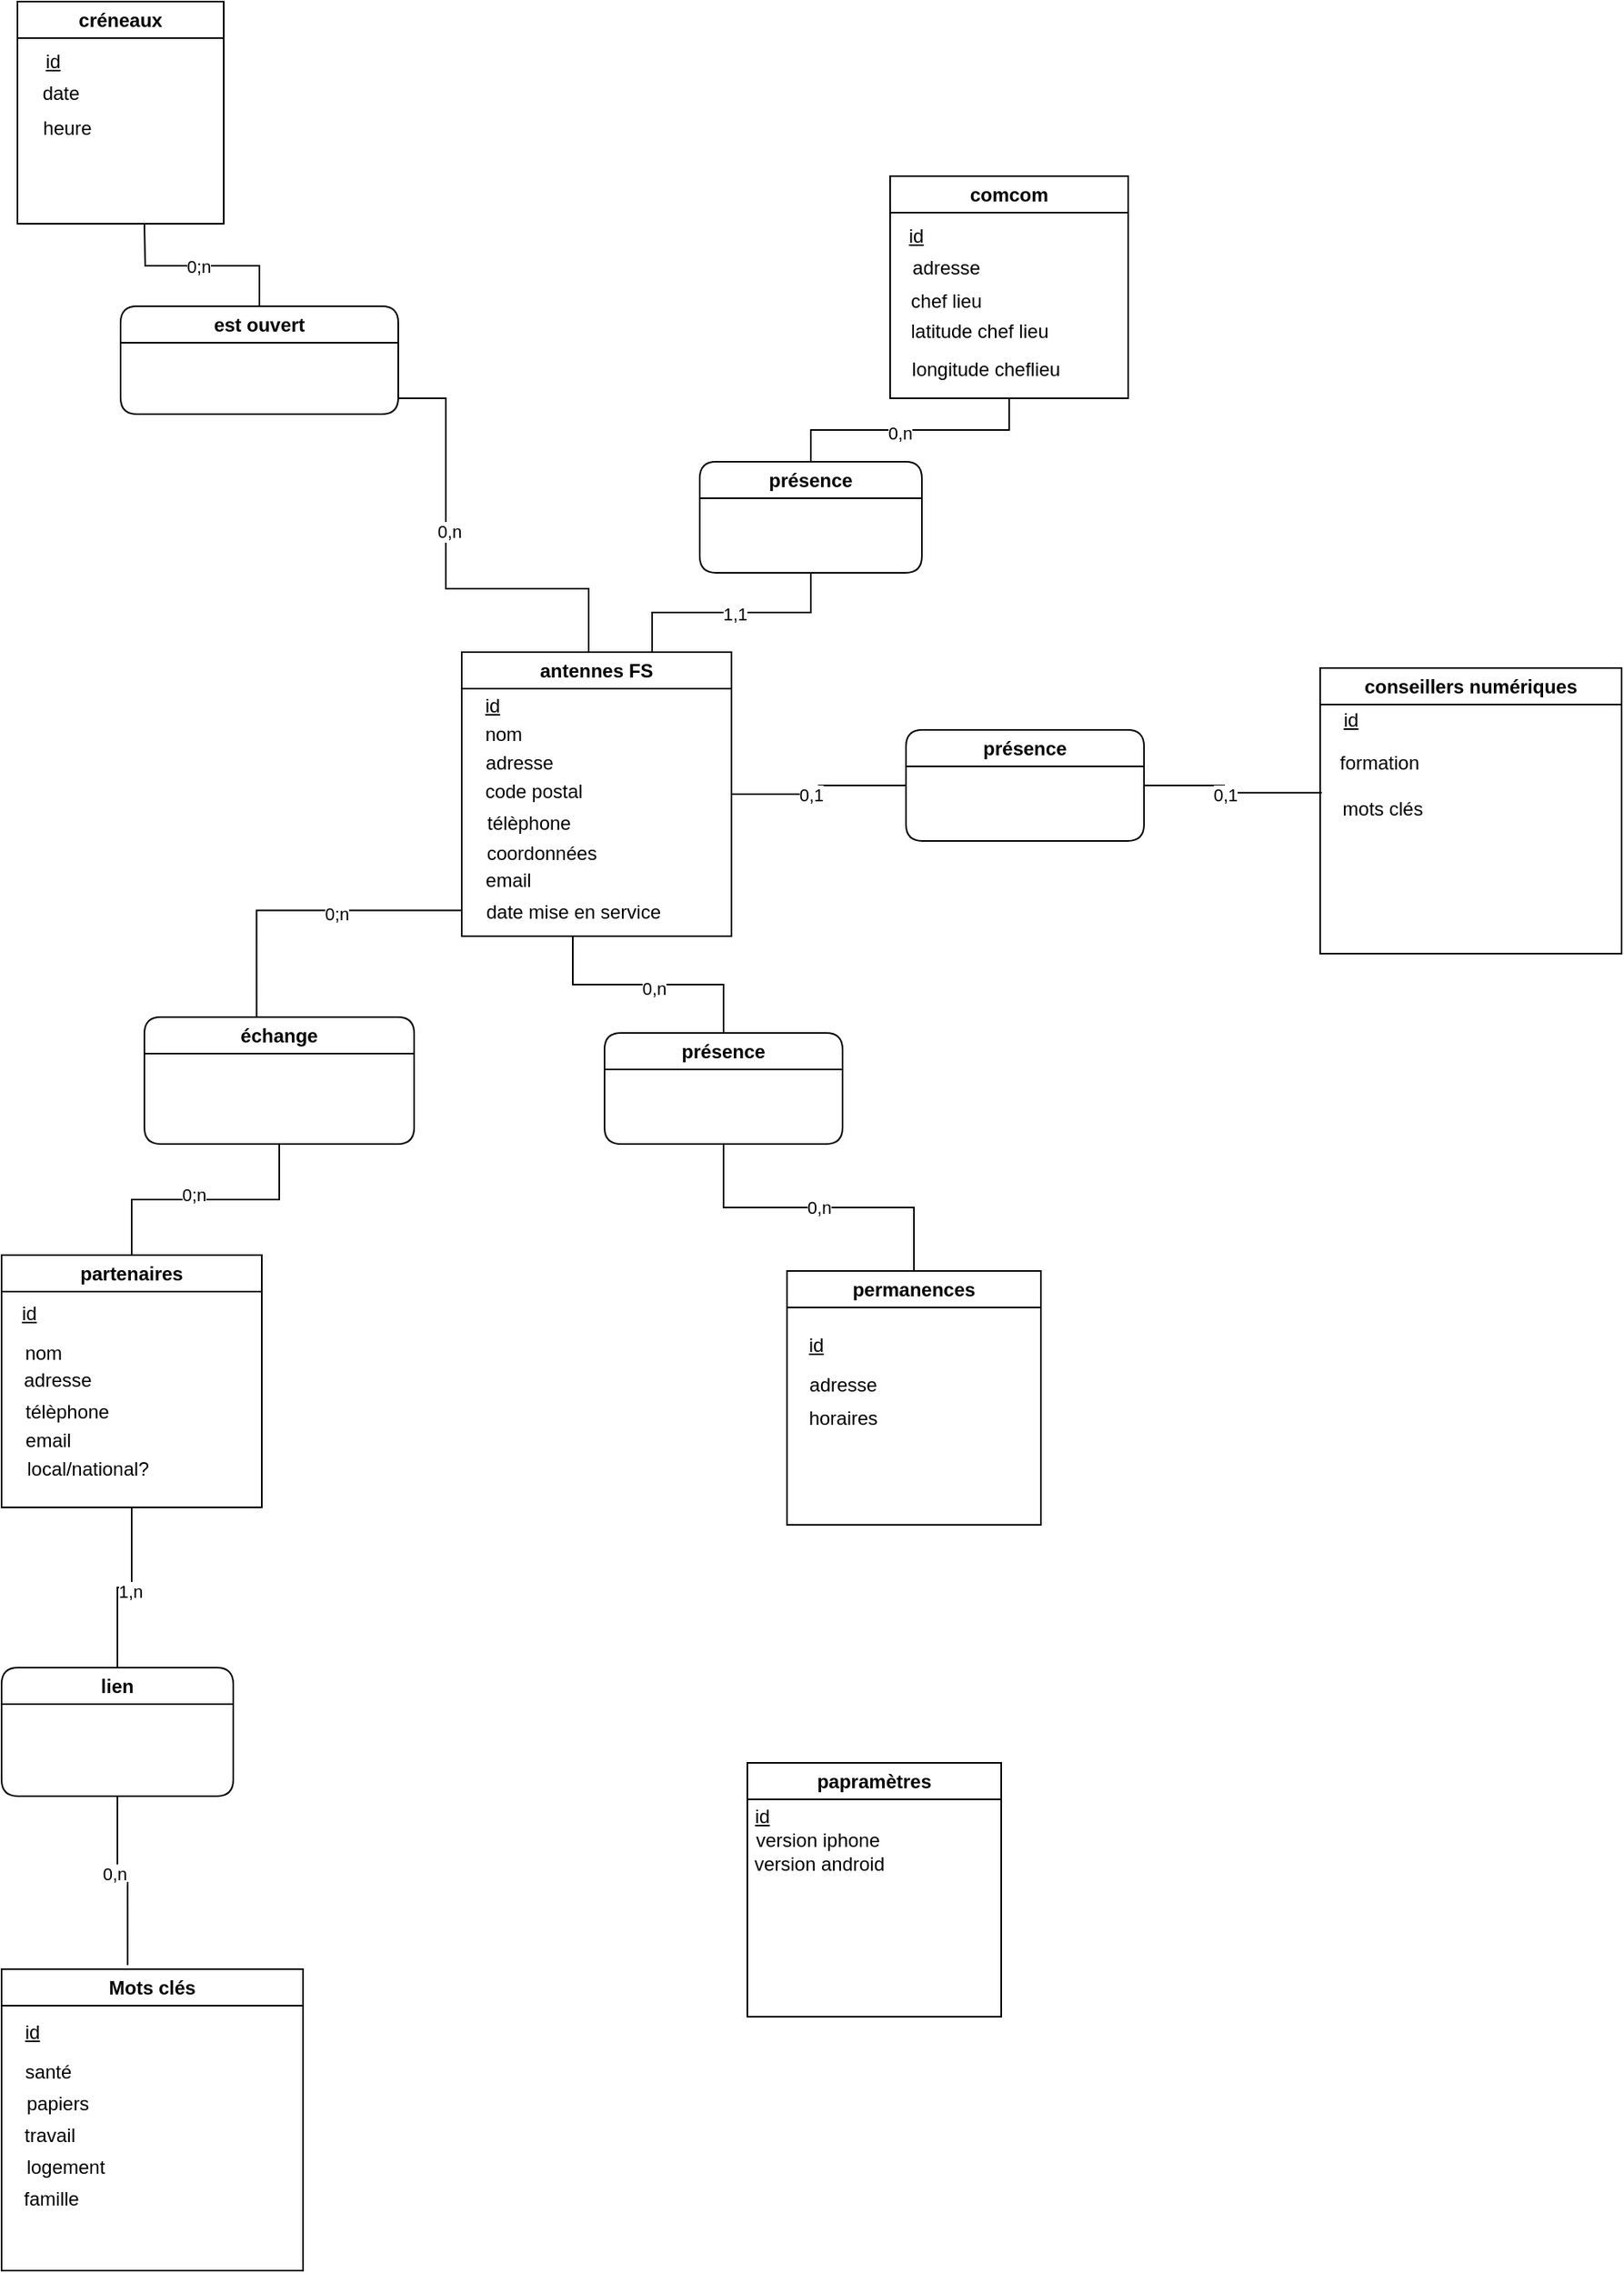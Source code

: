 <mxfile version="24.4.10" type="github">
  <diagram name="Page-1" id="6G8NZCXmRwC_mM4vFLaH">
    <mxGraphModel dx="1793" dy="908" grid="1" gridSize="10" guides="1" tooltips="1" connect="1" arrows="1" fold="1" page="1" pageScale="1" pageWidth="827" pageHeight="1169" math="0" shadow="0">
      <root>
        <mxCell id="0" />
        <mxCell id="1" parent="0" />
        <mxCell id="CCZGiX3UDJmoP6LNCa7g-67" style="edgeStyle=orthogonalEdgeStyle;rounded=0;orthogonalLoop=1;jettySize=auto;html=1;entryX=0;entryY=0.5;entryDx=0;entryDy=0;endArrow=none;endFill=0;" edge="1" parent="1" source="CCZGiX3UDJmoP6LNCa7g-1" target="CCZGiX3UDJmoP6LNCa7g-66">
          <mxGeometry relative="1" as="geometry" />
        </mxCell>
        <mxCell id="CCZGiX3UDJmoP6LNCa7g-78" value="0,1" style="edgeLabel;html=1;align=center;verticalAlign=middle;resizable=0;points=[];" vertex="1" connectable="0" parent="CCZGiX3UDJmoP6LNCa7g-67">
          <mxGeometry x="-0.135" relative="1" as="geometry">
            <mxPoint as="offset" />
          </mxGeometry>
        </mxCell>
        <mxCell id="CCZGiX3UDJmoP6LNCa7g-70" style="edgeStyle=orthogonalEdgeStyle;rounded=0;orthogonalLoop=1;jettySize=auto;html=1;entryX=0.25;entryY=1;entryDx=0;entryDy=0;endArrow=none;endFill=0;" edge="1" parent="1" source="CCZGiX3UDJmoP6LNCa7g-1" target="CCZGiX3UDJmoP6LNCa7g-69">
          <mxGeometry relative="1" as="geometry">
            <Array as="points">
              <mxPoint x="470" y="395" />
              <mxPoint x="570" y="395" />
              <mxPoint x="570" y="370" />
            </Array>
          </mxGeometry>
        </mxCell>
        <mxCell id="CCZGiX3UDJmoP6LNCa7g-74" value="1,1" style="edgeLabel;html=1;align=center;verticalAlign=middle;resizable=0;points=[];" vertex="1" connectable="0" parent="CCZGiX3UDJmoP6LNCa7g-70">
          <mxGeometry x="-0.174" y="-1" relative="1" as="geometry">
            <mxPoint as="offset" />
          </mxGeometry>
        </mxCell>
        <mxCell id="CCZGiX3UDJmoP6LNCa7g-1" value="antennes FS" style="swimlane;whiteSpace=wrap;html=1;" vertex="1" parent="1">
          <mxGeometry x="350" y="420" width="170" height="179" as="geometry" />
        </mxCell>
        <mxCell id="CCZGiX3UDJmoP6LNCa7g-2" value="nom" style="text;html=1;align=center;verticalAlign=middle;resizable=0;points=[];autosize=1;strokeColor=none;fillColor=none;" vertex="1" parent="CCZGiX3UDJmoP6LNCa7g-1">
          <mxGeometry x="1" y="37" width="50" height="30" as="geometry" />
        </mxCell>
        <mxCell id="CCZGiX3UDJmoP6LNCa7g-3" value="code postal" style="text;html=1;align=center;verticalAlign=middle;resizable=0;points=[];autosize=1;strokeColor=none;fillColor=none;" vertex="1" parent="CCZGiX3UDJmoP6LNCa7g-1">
          <mxGeometry y="73" width="90" height="30" as="geometry" />
        </mxCell>
        <mxCell id="CCZGiX3UDJmoP6LNCa7g-4" value="télèphone" style="text;html=1;align=center;verticalAlign=middle;resizable=0;points=[];autosize=1;strokeColor=none;fillColor=none;" vertex="1" parent="CCZGiX3UDJmoP6LNCa7g-1">
          <mxGeometry x="2" y="93" width="80" height="30" as="geometry" />
        </mxCell>
        <mxCell id="CCZGiX3UDJmoP6LNCa7g-5" value="coordonnées" style="text;html=1;align=center;verticalAlign=middle;resizable=0;points=[];autosize=1;strokeColor=none;fillColor=none;" vertex="1" parent="CCZGiX3UDJmoP6LNCa7g-1">
          <mxGeometry y="112" width="100" height="30" as="geometry" />
        </mxCell>
        <mxCell id="CCZGiX3UDJmoP6LNCa7g-30" value="date mise en service" style="text;html=1;align=center;verticalAlign=middle;resizable=0;points=[];autosize=1;strokeColor=none;fillColor=none;" vertex="1" parent="CCZGiX3UDJmoP6LNCa7g-1">
          <mxGeometry y="149" width="140" height="30" as="geometry" />
        </mxCell>
        <mxCell id="CCZGiX3UDJmoP6LNCa7g-85" style="edgeStyle=orthogonalEdgeStyle;rounded=0;orthogonalLoop=1;jettySize=auto;html=1;entryX=0.5;entryY=0;entryDx=0;entryDy=0;endArrow=none;endFill=0;" edge="1" parent="1" source="CCZGiX3UDJmoP6LNCa7g-6" target="CCZGiX3UDJmoP6LNCa7g-84">
          <mxGeometry relative="1" as="geometry" />
        </mxCell>
        <mxCell id="CCZGiX3UDJmoP6LNCa7g-87" value="1,n" style="edgeLabel;html=1;align=center;verticalAlign=middle;resizable=0;points=[];" vertex="1" connectable="0" parent="CCZGiX3UDJmoP6LNCa7g-85">
          <mxGeometry x="-0.055" y="2" relative="1" as="geometry">
            <mxPoint as="offset" />
          </mxGeometry>
        </mxCell>
        <mxCell id="CCZGiX3UDJmoP6LNCa7g-6" value="partenaires " style="swimlane;whiteSpace=wrap;html=1;" vertex="1" parent="1">
          <mxGeometry x="60" y="800" width="164" height="159" as="geometry" />
        </mxCell>
        <mxCell id="CCZGiX3UDJmoP6LNCa7g-7" value="&lt;u&gt;id&lt;/u&gt;" style="text;html=1;align=center;verticalAlign=middle;resizable=0;points=[];autosize=1;strokeColor=none;fillColor=none;" vertex="1" parent="CCZGiX3UDJmoP6LNCa7g-6">
          <mxGeometry x="2" y="22" width="30" height="30" as="geometry" />
        </mxCell>
        <mxCell id="CCZGiX3UDJmoP6LNCa7g-8" value="email" style="text;html=1;align=center;verticalAlign=middle;resizable=0;points=[];autosize=1;strokeColor=none;fillColor=none;" vertex="1" parent="CCZGiX3UDJmoP6LNCa7g-6">
          <mxGeometry x="4" y="101.5" width="50" height="30" as="geometry" />
        </mxCell>
        <mxCell id="CCZGiX3UDJmoP6LNCa7g-9" value="télèphone" style="text;html=1;align=center;verticalAlign=middle;resizable=0;points=[];autosize=1;strokeColor=none;fillColor=none;" vertex="1" parent="CCZGiX3UDJmoP6LNCa7g-6">
          <mxGeometry x="1" y="83.5" width="80" height="30" as="geometry" />
        </mxCell>
        <mxCell id="CCZGiX3UDJmoP6LNCa7g-10" value="adresse" style="text;html=1;align=center;verticalAlign=middle;resizable=0;points=[];autosize=1;strokeColor=none;fillColor=none;" vertex="1" parent="CCZGiX3UDJmoP6LNCa7g-6">
          <mxGeometry y="63.5" width="70" height="30" as="geometry" />
        </mxCell>
        <mxCell id="CCZGiX3UDJmoP6LNCa7g-11" value="nom" style="text;html=1;align=center;verticalAlign=middle;resizable=0;points=[];autosize=1;strokeColor=none;fillColor=none;" vertex="1" parent="CCZGiX3UDJmoP6LNCa7g-6">
          <mxGeometry x="1" y="46.5" width="50" height="30" as="geometry" />
        </mxCell>
        <mxCell id="CCZGiX3UDJmoP6LNCa7g-26" value="local/national?" style="text;html=1;align=center;verticalAlign=middle;resizable=0;points=[];autosize=1;strokeColor=none;fillColor=none;" vertex="1" parent="CCZGiX3UDJmoP6LNCa7g-6">
          <mxGeometry x="4" y="120" width="100" height="30" as="geometry" />
        </mxCell>
        <mxCell id="CCZGiX3UDJmoP6LNCa7g-12" value="créneaux" style="swimlane;whiteSpace=wrap;html=1;startSize=23;" vertex="1" parent="1">
          <mxGeometry x="70" y="10" width="130" height="140" as="geometry" />
        </mxCell>
        <mxCell id="CCZGiX3UDJmoP6LNCa7g-13" value="date" style="text;html=1;align=center;verticalAlign=middle;resizable=0;points=[];autosize=1;strokeColor=none;fillColor=none;" vertex="1" parent="CCZGiX3UDJmoP6LNCa7g-12">
          <mxGeometry x="2" y="43" width="50" height="30" as="geometry" />
        </mxCell>
        <mxCell id="CCZGiX3UDJmoP6LNCa7g-14" value="&lt;u&gt;id&lt;/u&gt;" style="text;html=1;align=center;verticalAlign=middle;resizable=0;points=[];autosize=1;strokeColor=none;fillColor=none;" vertex="1" parent="CCZGiX3UDJmoP6LNCa7g-12">
          <mxGeometry x="7" y="23" width="30" height="30" as="geometry" />
        </mxCell>
        <mxCell id="CCZGiX3UDJmoP6LNCa7g-15" value="heure" style="text;html=1;align=center;verticalAlign=middle;resizable=0;points=[];autosize=1;strokeColor=none;fillColor=none;" vertex="1" parent="1">
          <mxGeometry x="71" y="75" width="60" height="30" as="geometry" />
        </mxCell>
        <mxCell id="CCZGiX3UDJmoP6LNCa7g-16" value="adresse" style="text;html=1;align=center;verticalAlign=middle;resizable=0;points=[];autosize=1;strokeColor=none;fillColor=none;" vertex="1" parent="1">
          <mxGeometry x="351" y="475" width="70" height="30" as="geometry" />
        </mxCell>
        <mxCell id="CCZGiX3UDJmoP6LNCa7g-17" value="&lt;u&gt;id&lt;/u&gt;" style="text;html=1;align=center;verticalAlign=middle;resizable=0;points=[];autosize=1;strokeColor=none;fillColor=none;" vertex="1" parent="1">
          <mxGeometry x="354" y="439" width="30" height="30" as="geometry" />
        </mxCell>
        <mxCell id="CCZGiX3UDJmoP6LNCa7g-18" value="email" style="text;html=1;align=center;verticalAlign=middle;resizable=0;points=[];autosize=1;strokeColor=none;fillColor=none;" vertex="1" parent="1">
          <mxGeometry x="354" y="549" width="50" height="30" as="geometry" />
        </mxCell>
        <mxCell id="CCZGiX3UDJmoP6LNCa7g-19" value="Z" style="edgeStyle=orthogonalEdgeStyle;rounded=0;orthogonalLoop=1;jettySize=auto;html=1;endArrow=none;endFill=0;" edge="1" parent="1" source="CCZGiX3UDJmoP6LNCa7g-20">
          <mxGeometry relative="1" as="geometry">
            <mxPoint x="150" y="150" as="targetPoint" />
          </mxGeometry>
        </mxCell>
        <mxCell id="CCZGiX3UDJmoP6LNCa7g-34" value="0;n" style="edgeLabel;html=1;align=center;verticalAlign=middle;resizable=0;points=[];" vertex="1" connectable="0" parent="CCZGiX3UDJmoP6LNCa7g-19">
          <mxGeometry x="0.03" relative="1" as="geometry">
            <mxPoint as="offset" />
          </mxGeometry>
        </mxCell>
        <mxCell id="CCZGiX3UDJmoP6LNCa7g-20" value="est ouvert" style="swimlane;whiteSpace=wrap;html=1;rounded=1;" vertex="1" parent="1">
          <mxGeometry x="135" y="202" width="175" height="68" as="geometry" />
        </mxCell>
        <mxCell id="CCZGiX3UDJmoP6LNCa7g-21" style="edgeStyle=orthogonalEdgeStyle;rounded=0;orthogonalLoop=1;jettySize=auto;html=1;endArrow=none;endFill=0;exitX=1;exitY=0.75;exitDx=0;exitDy=0;" edge="1" parent="1" source="CCZGiX3UDJmoP6LNCa7g-20" target="CCZGiX3UDJmoP6LNCa7g-1">
          <mxGeometry relative="1" as="geometry">
            <mxPoint x="190" y="260" as="sourcePoint" />
            <mxPoint x="360.0" y="428.886" as="targetPoint" />
            <Array as="points">
              <mxPoint x="340" y="260" />
              <mxPoint x="340" y="380" />
              <mxPoint x="430" y="380" />
            </Array>
          </mxGeometry>
        </mxCell>
        <mxCell id="CCZGiX3UDJmoP6LNCa7g-35" value="0,n" style="edgeLabel;html=1;align=center;verticalAlign=middle;resizable=0;points=[];" vertex="1" connectable="0" parent="CCZGiX3UDJmoP6LNCa7g-21">
          <mxGeometry x="-0.16" y="3" relative="1" as="geometry">
            <mxPoint x="-1" as="offset" />
          </mxGeometry>
        </mxCell>
        <mxCell id="CCZGiX3UDJmoP6LNCa7g-25" value="permanences " style="swimlane;whiteSpace=wrap;html=1;" vertex="1" parent="1">
          <mxGeometry x="555" y="810" width="160" height="160" as="geometry" />
        </mxCell>
        <mxCell id="CCZGiX3UDJmoP6LNCa7g-27" value="adresse" style="text;html=1;align=center;verticalAlign=middle;resizable=0;points=[];autosize=1;strokeColor=none;fillColor=none;" vertex="1" parent="CCZGiX3UDJmoP6LNCa7g-25">
          <mxGeometry y="57" width="70" height="30" as="geometry" />
        </mxCell>
        <mxCell id="CCZGiX3UDJmoP6LNCa7g-28" value="&lt;u&gt;id&lt;/u&gt;" style="text;html=1;align=center;verticalAlign=middle;resizable=0;points=[];autosize=1;strokeColor=none;fillColor=none;" vertex="1" parent="CCZGiX3UDJmoP6LNCa7g-25">
          <mxGeometry x="3" y="32" width="30" height="30" as="geometry" />
        </mxCell>
        <mxCell id="CCZGiX3UDJmoP6LNCa7g-29" value="horaires" style="text;html=1;align=center;verticalAlign=middle;resizable=0;points=[];autosize=1;strokeColor=none;fillColor=none;" vertex="1" parent="CCZGiX3UDJmoP6LNCa7g-25">
          <mxGeometry y="78" width="70" height="30" as="geometry" />
        </mxCell>
        <mxCell id="CCZGiX3UDJmoP6LNCa7g-33" style="edgeStyle=orthogonalEdgeStyle;rounded=0;orthogonalLoop=1;jettySize=auto;html=1;entryX=0.5;entryY=0;entryDx=0;entryDy=0;endArrow=none;endFill=0;" edge="1" parent="1" source="CCZGiX3UDJmoP6LNCa7g-31" target="CCZGiX3UDJmoP6LNCa7g-6">
          <mxGeometry relative="1" as="geometry" />
        </mxCell>
        <mxCell id="CCZGiX3UDJmoP6LNCa7g-37" value="0;n" style="edgeLabel;html=1;align=center;verticalAlign=middle;resizable=0;points=[];" vertex="1" connectable="0" parent="CCZGiX3UDJmoP6LNCa7g-33">
          <mxGeometry x="0.123" y="-2" relative="1" as="geometry">
            <mxPoint x="2" y="-1" as="offset" />
          </mxGeometry>
        </mxCell>
        <mxCell id="CCZGiX3UDJmoP6LNCa7g-31" value="échange" style="swimlane;whiteSpace=wrap;html=1;rounded=1;" vertex="1" parent="1">
          <mxGeometry x="150" y="650" width="170" height="80" as="geometry" />
        </mxCell>
        <mxCell id="CCZGiX3UDJmoP6LNCa7g-32" style="edgeStyle=orthogonalEdgeStyle;rounded=0;orthogonalLoop=1;jettySize=auto;html=1;entryX=0.416;entryY=0.016;entryDx=0;entryDy=0;entryPerimeter=0;endArrow=none;endFill=0;" edge="1" parent="1">
          <mxGeometry relative="1" as="geometry">
            <mxPoint x="350" y="582.72" as="sourcePoint" />
            <mxPoint x="220.72" y="650" as="targetPoint" />
            <Array as="points">
              <mxPoint x="221" y="582.72" />
            </Array>
          </mxGeometry>
        </mxCell>
        <mxCell id="CCZGiX3UDJmoP6LNCa7g-36" value="0;n" style="edgeLabel;html=1;align=center;verticalAlign=middle;resizable=0;points=[];" vertex="1" connectable="0" parent="CCZGiX3UDJmoP6LNCa7g-32">
          <mxGeometry x="-0.191" y="2" relative="1" as="geometry">
            <mxPoint as="offset" />
          </mxGeometry>
        </mxCell>
        <mxCell id="CCZGiX3UDJmoP6LNCa7g-38" value="Mots clés" style="swimlane;whiteSpace=wrap;html=1;" vertex="1" parent="1">
          <mxGeometry x="60" y="1250" width="190" height="190" as="geometry" />
        </mxCell>
        <mxCell id="CCZGiX3UDJmoP6LNCa7g-60" value="santé" style="text;html=1;align=center;verticalAlign=middle;resizable=0;points=[];autosize=1;strokeColor=none;fillColor=none;" vertex="1" parent="CCZGiX3UDJmoP6LNCa7g-38">
          <mxGeometry x="4" y="50" width="50" height="30" as="geometry" />
        </mxCell>
        <mxCell id="CCZGiX3UDJmoP6LNCa7g-61" value="&lt;u&gt;id&lt;/u&gt;" style="text;html=1;align=center;verticalAlign=middle;resizable=0;points=[];autosize=1;strokeColor=none;fillColor=none;" vertex="1" parent="CCZGiX3UDJmoP6LNCa7g-38">
          <mxGeometry x="4" y="25" width="30" height="30" as="geometry" />
        </mxCell>
        <mxCell id="CCZGiX3UDJmoP6LNCa7g-62" value="papiers" style="text;html=1;align=center;verticalAlign=middle;resizable=0;points=[];autosize=1;strokeColor=none;fillColor=none;" vertex="1" parent="CCZGiX3UDJmoP6LNCa7g-38">
          <mxGeometry y="70" width="70" height="30" as="geometry" />
        </mxCell>
        <mxCell id="CCZGiX3UDJmoP6LNCa7g-63" value="travail" style="text;html=1;align=center;verticalAlign=middle;resizable=0;points=[];autosize=1;strokeColor=none;fillColor=none;" vertex="1" parent="CCZGiX3UDJmoP6LNCa7g-38">
          <mxGeometry y="90" width="60" height="30" as="geometry" />
        </mxCell>
        <mxCell id="CCZGiX3UDJmoP6LNCa7g-64" value="logement" style="text;html=1;align=center;verticalAlign=middle;resizable=0;points=[];autosize=1;strokeColor=none;fillColor=none;" vertex="1" parent="CCZGiX3UDJmoP6LNCa7g-38">
          <mxGeometry y="110" width="80" height="30" as="geometry" />
        </mxCell>
        <mxCell id="CCZGiX3UDJmoP6LNCa7g-65" value="famille" style="text;html=1;align=center;verticalAlign=middle;resizable=0;points=[];autosize=1;strokeColor=none;fillColor=none;" vertex="1" parent="CCZGiX3UDJmoP6LNCa7g-38">
          <mxGeometry x="1" y="130" width="60" height="30" as="geometry" />
        </mxCell>
        <mxCell id="CCZGiX3UDJmoP6LNCa7g-39" value="comcom" style="swimlane;whiteSpace=wrap;html=1;" vertex="1" parent="1">
          <mxGeometry x="620" y="120" width="150" height="140" as="geometry" />
        </mxCell>
        <mxCell id="CCZGiX3UDJmoP6LNCa7g-45" value="adresse" style="text;html=1;align=center;verticalAlign=middle;resizable=0;points=[];autosize=1;strokeColor=none;fillColor=none;" vertex="1" parent="CCZGiX3UDJmoP6LNCa7g-39">
          <mxGeometry y="43" width="70" height="30" as="geometry" />
        </mxCell>
        <mxCell id="CCZGiX3UDJmoP6LNCa7g-50" value="&lt;u&gt;id&lt;/u&gt;" style="text;html=1;align=center;verticalAlign=middle;resizable=0;points=[];autosize=1;strokeColor=none;fillColor=none;" vertex="1" parent="CCZGiX3UDJmoP6LNCa7g-39">
          <mxGeometry x="1" y="23" width="30" height="30" as="geometry" />
        </mxCell>
        <mxCell id="CCZGiX3UDJmoP6LNCa7g-40" value="conseillers numériques" style="swimlane;whiteSpace=wrap;html=1;" vertex="1" parent="1">
          <mxGeometry x="891" y="430" width="190" height="180" as="geometry" />
        </mxCell>
        <mxCell id="CCZGiX3UDJmoP6LNCa7g-56" value="formation" style="text;html=1;align=center;verticalAlign=middle;resizable=0;points=[];autosize=1;strokeColor=none;fillColor=none;" vertex="1" parent="CCZGiX3UDJmoP6LNCa7g-40">
          <mxGeometry x="-3" y="45" width="80" height="30" as="geometry" />
        </mxCell>
        <mxCell id="CCZGiX3UDJmoP6LNCa7g-41" value="papramètres" style="swimlane;whiteSpace=wrap;html=1;" vertex="1" parent="1">
          <mxGeometry x="530" y="1120" width="160" height="160" as="geometry" />
        </mxCell>
        <mxCell id="CCZGiX3UDJmoP6LNCa7g-42" value="version iphone" style="text;html=1;align=center;verticalAlign=middle;resizable=0;points=[];autosize=1;strokeColor=none;fillColor=none;" vertex="1" parent="CCZGiX3UDJmoP6LNCa7g-41">
          <mxGeometry x="-6" y="34" width="100" height="30" as="geometry" />
        </mxCell>
        <mxCell id="CCZGiX3UDJmoP6LNCa7g-43" value="version android" style="text;html=1;align=center;verticalAlign=middle;resizable=0;points=[];autosize=1;strokeColor=none;fillColor=none;" vertex="1" parent="CCZGiX3UDJmoP6LNCa7g-41">
          <mxGeometry x="-10" y="49" width="110" height="30" as="geometry" />
        </mxCell>
        <mxCell id="CCZGiX3UDJmoP6LNCa7g-44" value="&lt;u&gt;id&lt;/u&gt;" style="text;html=1;align=center;verticalAlign=middle;resizable=0;points=[];autosize=1;strokeColor=none;fillColor=none;" vertex="1" parent="CCZGiX3UDJmoP6LNCa7g-41">
          <mxGeometry x="-6" y="19" width="30" height="30" as="geometry" />
        </mxCell>
        <mxCell id="CCZGiX3UDJmoP6LNCa7g-48" value="chef lieu" style="text;html=1;align=center;verticalAlign=middle;resizable=0;points=[];autosize=1;strokeColor=none;fillColor=none;" vertex="1" parent="1">
          <mxGeometry x="620" y="184" width="70" height="30" as="geometry" />
        </mxCell>
        <mxCell id="CCZGiX3UDJmoP6LNCa7g-49" value="latitude chef lieu" style="text;html=1;align=center;verticalAlign=middle;resizable=0;points=[];autosize=1;strokeColor=none;fillColor=none;" vertex="1" parent="1">
          <mxGeometry x="621" y="203" width="110" height="30" as="geometry" />
        </mxCell>
        <mxCell id="CCZGiX3UDJmoP6LNCa7g-51" value="longitude cheflieu" style="text;html=1;align=center;verticalAlign=middle;resizable=0;points=[];autosize=1;strokeColor=none;fillColor=none;" vertex="1" parent="1">
          <mxGeometry x="620" y="227" width="120" height="30" as="geometry" />
        </mxCell>
        <mxCell id="CCZGiX3UDJmoP6LNCa7g-54" value="0,n" style="edgeStyle=orthogonalEdgeStyle;rounded=0;orthogonalLoop=1;jettySize=auto;html=1;entryX=0.5;entryY=0;entryDx=0;entryDy=0;endArrow=none;endFill=0;" edge="1" parent="1" source="CCZGiX3UDJmoP6LNCa7g-52" target="CCZGiX3UDJmoP6LNCa7g-25">
          <mxGeometry relative="1" as="geometry" />
        </mxCell>
        <mxCell id="CCZGiX3UDJmoP6LNCa7g-52" value="présence" style="swimlane;whiteSpace=wrap;html=1;rounded=1;" vertex="1" parent="1">
          <mxGeometry x="440" y="660" width="150" height="70" as="geometry" />
        </mxCell>
        <mxCell id="CCZGiX3UDJmoP6LNCa7g-53" style="edgeStyle=orthogonalEdgeStyle;rounded=0;orthogonalLoop=1;jettySize=auto;html=1;entryX=0.5;entryY=0;entryDx=0;entryDy=0;endArrow=none;endFill=0;" edge="1" parent="1" source="CCZGiX3UDJmoP6LNCa7g-30" target="CCZGiX3UDJmoP6LNCa7g-52">
          <mxGeometry relative="1" as="geometry" />
        </mxCell>
        <mxCell id="CCZGiX3UDJmoP6LNCa7g-77" value="0,n" style="edgeLabel;html=1;align=center;verticalAlign=middle;resizable=0;points=[];" vertex="1" connectable="0" parent="CCZGiX3UDJmoP6LNCa7g-53">
          <mxGeometry x="0.044" y="-2" relative="1" as="geometry">
            <mxPoint as="offset" />
          </mxGeometry>
        </mxCell>
        <mxCell id="CCZGiX3UDJmoP6LNCa7g-58" value="&lt;u&gt;id&lt;/u&gt;" style="text;html=1;align=center;verticalAlign=middle;resizable=0;points=[];autosize=1;strokeColor=none;fillColor=none;" vertex="1" parent="1">
          <mxGeometry x="895" y="448" width="30" height="30" as="geometry" />
        </mxCell>
        <mxCell id="CCZGiX3UDJmoP6LNCa7g-59" value="mots clés" style="text;html=1;align=center;verticalAlign=middle;resizable=0;points=[];autosize=1;strokeColor=none;fillColor=none;" vertex="1" parent="1">
          <mxGeometry x="890" y="504" width="80" height="30" as="geometry" />
        </mxCell>
        <mxCell id="CCZGiX3UDJmoP6LNCa7g-66" value="présence" style="swimlane;whiteSpace=wrap;html=1;rounded=1;" vertex="1" parent="1">
          <mxGeometry x="630" y="469" width="150" height="70" as="geometry" />
        </mxCell>
        <mxCell id="CCZGiX3UDJmoP6LNCa7g-68" value="1" style="edgeStyle=orthogonalEdgeStyle;rounded=0;orthogonalLoop=1;jettySize=auto;html=1;entryX=0.051;entryY=1.121;entryDx=0;entryDy=0;entryPerimeter=0;endArrow=none;endFill=0;" edge="1" parent="1" source="CCZGiX3UDJmoP6LNCa7g-66" target="CCZGiX3UDJmoP6LNCa7g-56">
          <mxGeometry relative="1" as="geometry" />
        </mxCell>
        <mxCell id="CCZGiX3UDJmoP6LNCa7g-82" value="0,1" style="edgeLabel;html=1;align=center;verticalAlign=middle;resizable=0;points=[];" vertex="1" connectable="0" parent="CCZGiX3UDJmoP6LNCa7g-68">
          <mxGeometry x="0.006" y="-3" relative="1" as="geometry">
            <mxPoint x="-3" y="-2" as="offset" />
          </mxGeometry>
        </mxCell>
        <mxCell id="CCZGiX3UDJmoP6LNCa7g-71" style="edgeStyle=orthogonalEdgeStyle;rounded=0;orthogonalLoop=1;jettySize=auto;html=1;entryX=0.5;entryY=1;entryDx=0;entryDy=0;endArrow=none;endFill=0;" edge="1" parent="1" source="CCZGiX3UDJmoP6LNCa7g-69" target="CCZGiX3UDJmoP6LNCa7g-39">
          <mxGeometry relative="1" as="geometry" />
        </mxCell>
        <mxCell id="CCZGiX3UDJmoP6LNCa7g-72" value="0,n" style="edgeLabel;html=1;align=center;verticalAlign=middle;resizable=0;points=[];" vertex="1" connectable="0" parent="CCZGiX3UDJmoP6LNCa7g-71">
          <mxGeometry x="-0.082" y="-2" relative="1" as="geometry">
            <mxPoint as="offset" />
          </mxGeometry>
        </mxCell>
        <mxCell id="CCZGiX3UDJmoP6LNCa7g-69" value="présence" style="swimlane;whiteSpace=wrap;html=1;rounded=1;" vertex="1" parent="1">
          <mxGeometry x="500" y="300" width="140" height="70" as="geometry" />
        </mxCell>
        <mxCell id="CCZGiX3UDJmoP6LNCa7g-84" value="lien" style="swimlane;whiteSpace=wrap;html=1;rounded=1;" vertex="1" parent="1">
          <mxGeometry x="60" y="1060" width="146" height="81" as="geometry" />
        </mxCell>
        <mxCell id="CCZGiX3UDJmoP6LNCa7g-86" style="edgeStyle=orthogonalEdgeStyle;rounded=0;orthogonalLoop=1;jettySize=auto;html=1;entryX=0.418;entryY=-0.013;entryDx=0;entryDy=0;entryPerimeter=0;endArrow=none;endFill=0;" edge="1" parent="1" source="CCZGiX3UDJmoP6LNCa7g-84" target="CCZGiX3UDJmoP6LNCa7g-38">
          <mxGeometry relative="1" as="geometry" />
        </mxCell>
        <mxCell id="CCZGiX3UDJmoP6LNCa7g-89" value="0,n" style="edgeLabel;html=1;align=center;verticalAlign=middle;resizable=0;points=[];" vertex="1" connectable="0" parent="CCZGiX3UDJmoP6LNCa7g-86">
          <mxGeometry x="-0.138" y="-2" relative="1" as="geometry">
            <mxPoint as="offset" />
          </mxGeometry>
        </mxCell>
      </root>
    </mxGraphModel>
  </diagram>
</mxfile>
